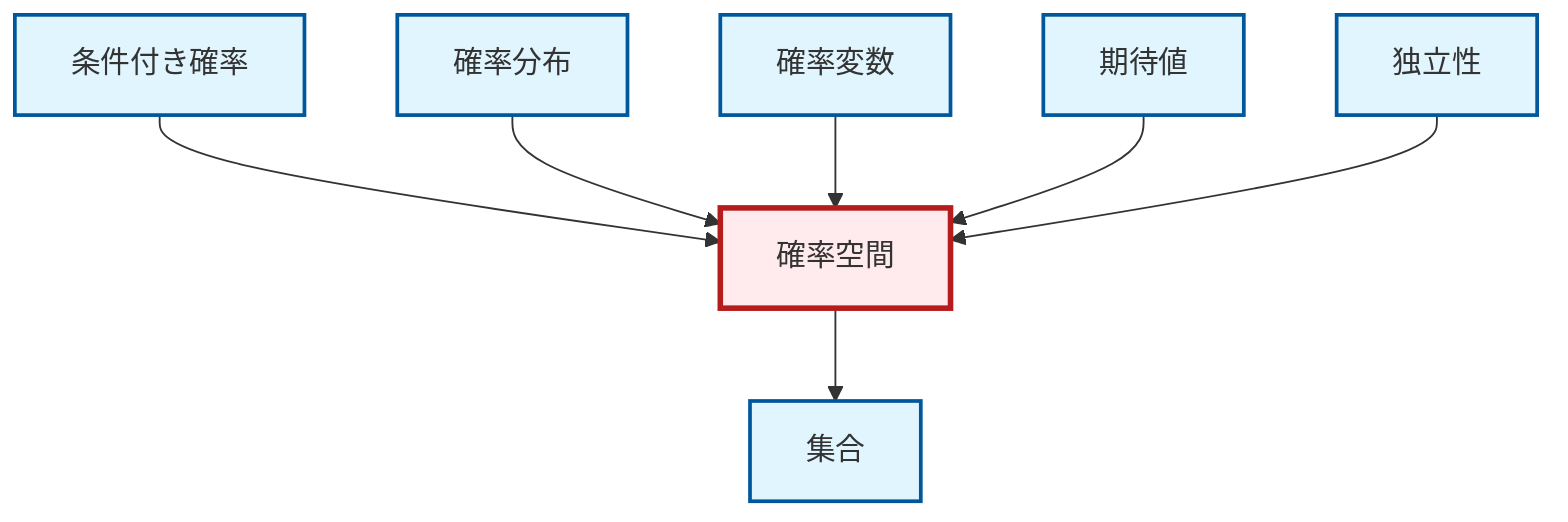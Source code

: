 graph TD
    classDef definition fill:#e1f5fe,stroke:#01579b,stroke-width:2px
    classDef theorem fill:#f3e5f5,stroke:#4a148c,stroke-width:2px
    classDef axiom fill:#fff3e0,stroke:#e65100,stroke-width:2px
    classDef example fill:#e8f5e9,stroke:#1b5e20,stroke-width:2px
    classDef current fill:#ffebee,stroke:#b71c1c,stroke-width:3px
    def-expectation["期待値"]:::definition
    def-independence["独立性"]:::definition
    def-random-variable["確率変数"]:::definition
    def-probability-distribution["確率分布"]:::definition
    def-probability-space["確率空間"]:::definition
    def-conditional-probability["条件付き確率"]:::definition
    def-set["集合"]:::definition
    def-conditional-probability --> def-probability-space
    def-probability-distribution --> def-probability-space
    def-probability-space --> def-set
    def-random-variable --> def-probability-space
    def-expectation --> def-probability-space
    def-independence --> def-probability-space
    class def-probability-space current